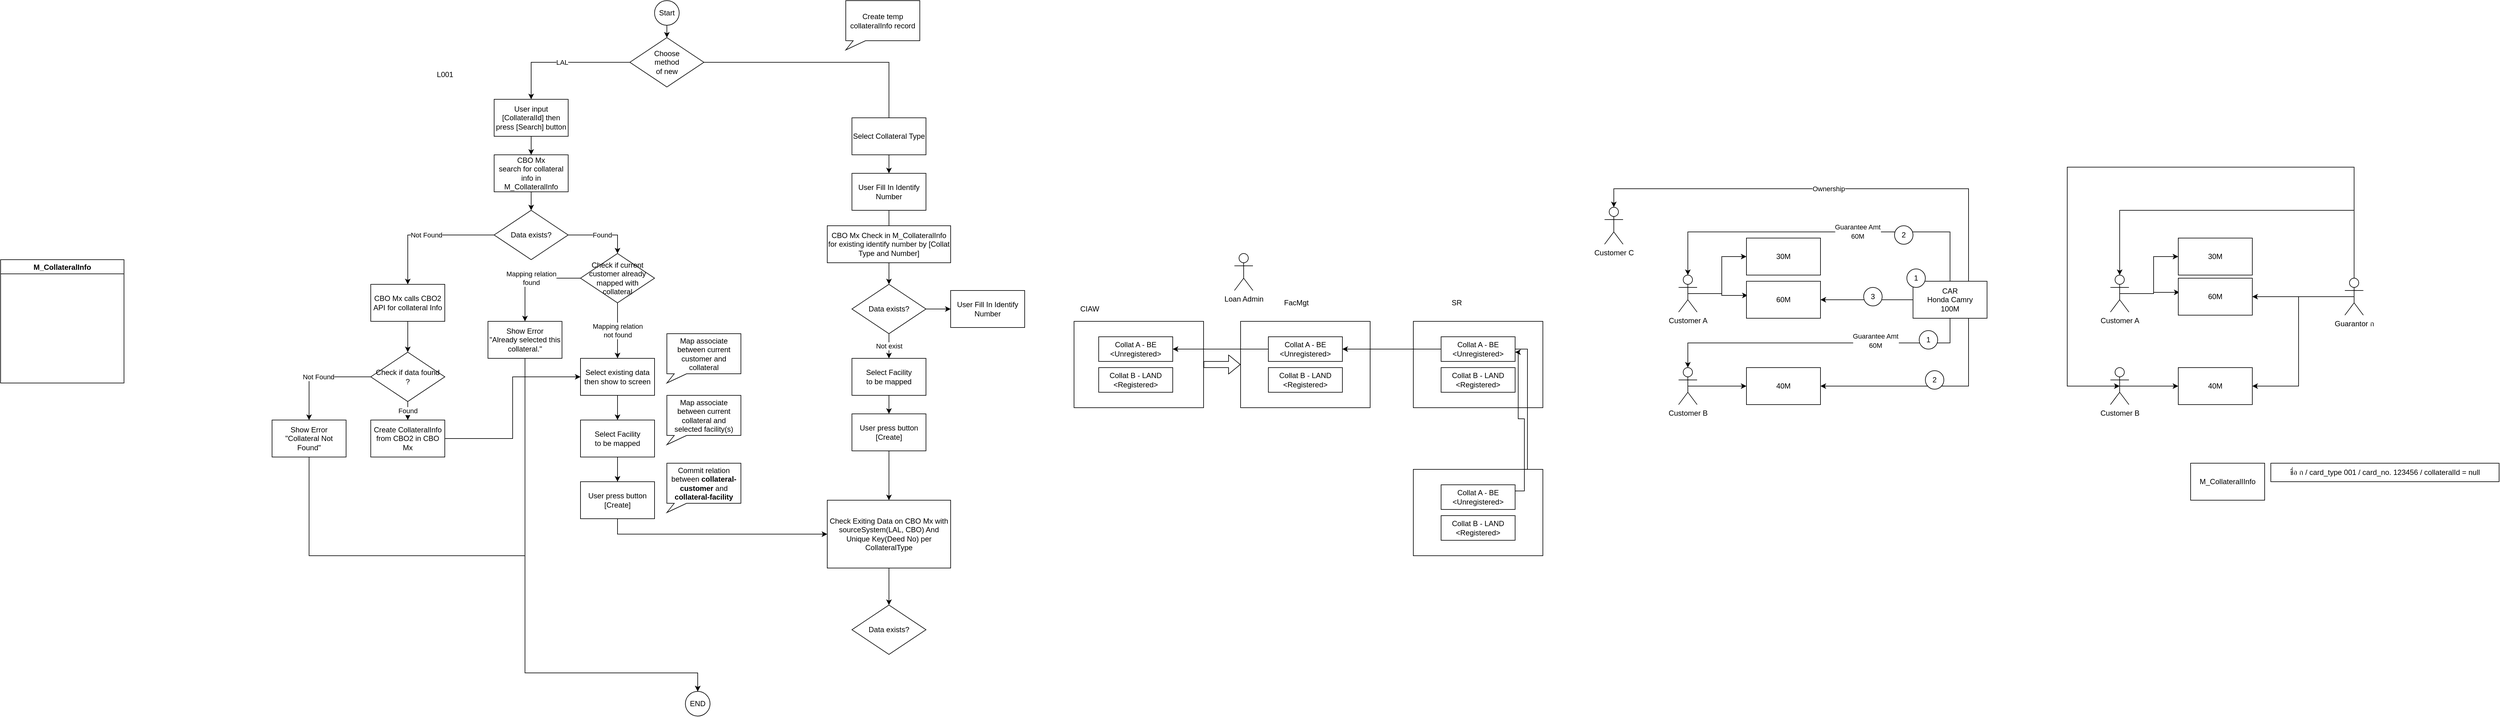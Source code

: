 <mxfile version="14.8.3" type="github">
  <diagram id="WRJ-CKLXr5SPSJGcBVLB" name="Page-1">
    <mxGraphModel dx="2272" dy="762" grid="1" gridSize="10" guides="1" tooltips="1" connect="1" arrows="1" fold="1" page="1" pageScale="1" pageWidth="850" pageHeight="1100" math="0" shadow="0">
      <root>
        <mxCell id="0" />
        <mxCell id="1" parent="0" />
        <mxCell id="c1HlFHJtwPW07PpPLK82-1" style="edgeStyle=orthogonalEdgeStyle;rounded=0;orthogonalLoop=1;jettySize=auto;html=1;exitX=0.5;exitY=1;exitDx=0;exitDy=0;entryX=0.5;entryY=0;entryDx=0;entryDy=0;" parent="1" source="c1HlFHJtwPW07PpPLK82-2" target="c1HlFHJtwPW07PpPLK82-5" edge="1">
          <mxGeometry relative="1" as="geometry" />
        </mxCell>
        <mxCell id="c1HlFHJtwPW07PpPLK82-2" value="Start" style="ellipse;whiteSpace=wrap;html=1;aspect=fixed;" parent="1" vertex="1">
          <mxGeometry x="320" y="80" width="40" height="40" as="geometry" />
        </mxCell>
        <mxCell id="c1HlFHJtwPW07PpPLK82-3" value="LAL" style="edgeStyle=orthogonalEdgeStyle;rounded=0;orthogonalLoop=1;jettySize=auto;html=1;exitX=0;exitY=0.5;exitDx=0;exitDy=0;entryX=0.5;entryY=0;entryDx=0;entryDy=0;" parent="1" source="c1HlFHJtwPW07PpPLK82-5" target="c1HlFHJtwPW07PpPLK82-7" edge="1">
          <mxGeometry relative="1" as="geometry" />
        </mxCell>
        <mxCell id="c1HlFHJtwPW07PpPLK82-5" value="Choose&lt;br&gt;method&lt;br&gt;of new" style="rhombus;whiteSpace=wrap;html=1;" parent="1" vertex="1">
          <mxGeometry x="280" y="140" width="120" height="80" as="geometry" />
        </mxCell>
        <mxCell id="c1HlFHJtwPW07PpPLK82-6" style="edgeStyle=orthogonalEdgeStyle;rounded=0;orthogonalLoop=1;jettySize=auto;html=1;exitX=0.5;exitY=1;exitDx=0;exitDy=0;entryX=0.5;entryY=0;entryDx=0;entryDy=0;" parent="1" source="c1HlFHJtwPW07PpPLK82-7" target="c1HlFHJtwPW07PpPLK82-10" edge="1">
          <mxGeometry relative="1" as="geometry" />
        </mxCell>
        <mxCell id="c1HlFHJtwPW07PpPLK82-7" value="User input [CollateralId] then press [Search] button" style="rounded=0;whiteSpace=wrap;html=1;" parent="1" vertex="1">
          <mxGeometry x="60" y="240" width="120" height="60" as="geometry" />
        </mxCell>
        <mxCell id="c1HlFHJtwPW07PpPLK82-8" value="User Fill In Identify Number" style="rounded=0;whiteSpace=wrap;html=1;" parent="1" vertex="1">
          <mxGeometry x="640" y="360" width="120" height="60" as="geometry" />
        </mxCell>
        <mxCell id="c1HlFHJtwPW07PpPLK82-9" style="edgeStyle=orthogonalEdgeStyle;rounded=0;orthogonalLoop=1;jettySize=auto;html=1;exitX=0.5;exitY=1;exitDx=0;exitDy=0;entryX=0.5;entryY=0;entryDx=0;entryDy=0;" parent="1" source="c1HlFHJtwPW07PpPLK82-10" target="c1HlFHJtwPW07PpPLK82-13" edge="1">
          <mxGeometry relative="1" as="geometry" />
        </mxCell>
        <mxCell id="c1HlFHJtwPW07PpPLK82-10" value="CBO Mx&lt;br&gt;search for collateral info in M_CollateralInfo" style="rounded=0;whiteSpace=wrap;html=1;" parent="1" vertex="1">
          <mxGeometry x="60" y="330" width="120" height="60" as="geometry" />
        </mxCell>
        <mxCell id="c1HlFHJtwPW07PpPLK82-11" value="Not Found" style="edgeStyle=orthogonalEdgeStyle;rounded=0;orthogonalLoop=1;jettySize=auto;html=1;exitX=0;exitY=0.5;exitDx=0;exitDy=0;" parent="1" source="c1HlFHJtwPW07PpPLK82-13" target="c1HlFHJtwPW07PpPLK82-15" edge="1">
          <mxGeometry relative="1" as="geometry" />
        </mxCell>
        <mxCell id="c1HlFHJtwPW07PpPLK82-12" value="Mapping relation&lt;br&gt;not found" style="edgeStyle=orthogonalEdgeStyle;rounded=0;orthogonalLoop=1;jettySize=auto;html=1;exitX=0.5;exitY=1;exitDx=0;exitDy=0;" parent="1" source="c1HlFHJtwPW07PpPLK82-44" target="c1HlFHJtwPW07PpPLK82-17" edge="1">
          <mxGeometry relative="1" as="geometry" />
        </mxCell>
        <mxCell id="c1HlFHJtwPW07PpPLK82-13" value="Data exists?" style="rhombus;whiteSpace=wrap;html=1;" parent="1" vertex="1">
          <mxGeometry x="60" y="420" width="120" height="80" as="geometry" />
        </mxCell>
        <mxCell id="c1HlFHJtwPW07PpPLK82-14" style="edgeStyle=orthogonalEdgeStyle;rounded=0;orthogonalLoop=1;jettySize=auto;html=1;exitX=0.5;exitY=1;exitDx=0;exitDy=0;entryX=0.5;entryY=0;entryDx=0;entryDy=0;" parent="1" source="c1HlFHJtwPW07PpPLK82-15" target="c1HlFHJtwPW07PpPLK82-52" edge="1">
          <mxGeometry relative="1" as="geometry" />
        </mxCell>
        <mxCell id="c1HlFHJtwPW07PpPLK82-15" value="CBO Mx calls CBO2 API for collateral Info" style="rounded=0;whiteSpace=wrap;html=1;" parent="1" vertex="1">
          <mxGeometry x="-140" y="540" width="120" height="60" as="geometry" />
        </mxCell>
        <mxCell id="c1HlFHJtwPW07PpPLK82-16" style="edgeStyle=orthogonalEdgeStyle;rounded=0;orthogonalLoop=1;jettySize=auto;html=1;exitX=0.5;exitY=1;exitDx=0;exitDy=0;entryX=0.5;entryY=0;entryDx=0;entryDy=0;" parent="1" source="c1HlFHJtwPW07PpPLK82-17" target="c1HlFHJtwPW07PpPLK82-37" edge="1">
          <mxGeometry relative="1" as="geometry" />
        </mxCell>
        <mxCell id="c1HlFHJtwPW07PpPLK82-17" value="Select existing data&lt;br&gt;then show to screen" style="rounded=0;whiteSpace=wrap;html=1;" parent="1" vertex="1">
          <mxGeometry x="200" y="660" width="120" height="60" as="geometry" />
        </mxCell>
        <mxCell id="c1HlFHJtwPW07PpPLK82-18" style="edgeStyle=orthogonalEdgeStyle;rounded=0;orthogonalLoop=1;jettySize=auto;html=1;exitX=0.5;exitY=0.5;exitDx=0;exitDy=0;exitPerimeter=0;entryX=0.017;entryY=0.383;entryDx=0;entryDy=0;entryPerimeter=0;" parent="1" source="c1HlFHJtwPW07PpPLK82-20" target="c1HlFHJtwPW07PpPLK82-31" edge="1">
          <mxGeometry relative="1" as="geometry" />
        </mxCell>
        <mxCell id="c1HlFHJtwPW07PpPLK82-19" style="edgeStyle=orthogonalEdgeStyle;rounded=0;orthogonalLoop=1;jettySize=auto;html=1;exitX=0.5;exitY=0.5;exitDx=0;exitDy=0;exitPerimeter=0;entryX=0;entryY=0.5;entryDx=0;entryDy=0;" parent="1" source="c1HlFHJtwPW07PpPLK82-20" target="c1HlFHJtwPW07PpPLK82-33" edge="1">
          <mxGeometry relative="1" as="geometry" />
        </mxCell>
        <mxCell id="c1HlFHJtwPW07PpPLK82-20" value="Customer A" style="shape=umlActor;verticalLabelPosition=bottom;labelBackgroundColor=#ffffff;verticalAlign=top;html=1;outlineConnect=0;" parent="1" vertex="1">
          <mxGeometry x="1980" y="525" width="30" height="60" as="geometry" />
        </mxCell>
        <mxCell id="c1HlFHJtwPW07PpPLK82-21" style="edgeStyle=orthogonalEdgeStyle;rounded=0;orthogonalLoop=1;jettySize=auto;html=1;exitX=0.5;exitY=0.5;exitDx=0;exitDy=0;exitPerimeter=0;entryX=0;entryY=0.5;entryDx=0;entryDy=0;" parent="1" source="c1HlFHJtwPW07PpPLK82-22" target="c1HlFHJtwPW07PpPLK82-32" edge="1">
          <mxGeometry relative="1" as="geometry" />
        </mxCell>
        <mxCell id="c1HlFHJtwPW07PpPLK82-22" value="Customer B" style="shape=umlActor;verticalLabelPosition=bottom;labelBackgroundColor=#ffffff;verticalAlign=top;html=1;outlineConnect=0;" parent="1" vertex="1">
          <mxGeometry x="1980" y="675" width="30" height="60" as="geometry" />
        </mxCell>
        <mxCell id="c1HlFHJtwPW07PpPLK82-23" style="edgeStyle=orthogonalEdgeStyle;rounded=0;orthogonalLoop=1;jettySize=auto;html=1;exitX=0.5;exitY=0;exitDx=0;exitDy=0;entryX=0.5;entryY=0;entryDx=0;entryDy=0;entryPerimeter=0;" parent="1" source="c1HlFHJtwPW07PpPLK82-30" target="c1HlFHJtwPW07PpPLK82-20" edge="1">
          <mxGeometry relative="1" as="geometry">
            <Array as="points">
              <mxPoint x="2420" y="455" />
              <mxPoint x="1995" y="455" />
            </Array>
          </mxGeometry>
        </mxCell>
        <mxCell id="c1HlFHJtwPW07PpPLK82-24" value="&lt;span style=&quot;font-size: 11px&quot;&gt;Guarantee Amt&lt;/span&gt;&lt;br style=&quot;font-size: 11px&quot;&gt;&lt;span style=&quot;font-size: 11px&quot;&gt;60M&lt;/span&gt;" style="text;html=1;align=center;verticalAlign=middle;resizable=0;points=[];;labelBackgroundColor=#ffffff;" parent="c1HlFHJtwPW07PpPLK82-23" vertex="1" connectable="0">
          <mxGeometry x="-0.085" y="-1" relative="1" as="geometry">
            <mxPoint x="33" as="offset" />
          </mxGeometry>
        </mxCell>
        <mxCell id="c1HlFHJtwPW07PpPLK82-25" value="" style="edgeStyle=orthogonalEdgeStyle;rounded=0;orthogonalLoop=1;jettySize=auto;html=1;exitX=0;exitY=0.5;exitDx=0;exitDy=0;" parent="1" source="c1HlFHJtwPW07PpPLK82-30" target="c1HlFHJtwPW07PpPLK82-31" edge="1">
          <mxGeometry relative="1" as="geometry" />
        </mxCell>
        <mxCell id="c1HlFHJtwPW07PpPLK82-26" value="Ownership" style="edgeStyle=orthogonalEdgeStyle;rounded=0;orthogonalLoop=1;jettySize=auto;html=1;exitX=0.75;exitY=0;exitDx=0;exitDy=0;entryX=0.5;entryY=0;entryDx=0;entryDy=0;entryPerimeter=0;" parent="1" source="c1HlFHJtwPW07PpPLK82-30" target="c1HlFHJtwPW07PpPLK82-35" edge="1">
          <mxGeometry relative="1" as="geometry">
            <Array as="points">
              <mxPoint x="2450" y="385" />
              <mxPoint x="1875" y="385" />
            </Array>
          </mxGeometry>
        </mxCell>
        <mxCell id="c1HlFHJtwPW07PpPLK82-27" style="edgeStyle=orthogonalEdgeStyle;rounded=0;orthogonalLoop=1;jettySize=auto;html=1;exitX=0.75;exitY=1;exitDx=0;exitDy=0;entryX=1;entryY=0.5;entryDx=0;entryDy=0;" parent="1" source="c1HlFHJtwPW07PpPLK82-30" target="c1HlFHJtwPW07PpPLK82-32" edge="1">
          <mxGeometry relative="1" as="geometry" />
        </mxCell>
        <mxCell id="c1HlFHJtwPW07PpPLK82-28" style="edgeStyle=orthogonalEdgeStyle;rounded=0;orthogonalLoop=1;jettySize=auto;html=1;exitX=0.5;exitY=1;exitDx=0;exitDy=0;entryX=0.5;entryY=0;entryDx=0;entryDy=0;entryPerimeter=0;" parent="1" source="c1HlFHJtwPW07PpPLK82-30" target="c1HlFHJtwPW07PpPLK82-22" edge="1">
          <mxGeometry relative="1" as="geometry" />
        </mxCell>
        <mxCell id="c1HlFHJtwPW07PpPLK82-29" value="&lt;span style=&quot;font-size: 11px&quot;&gt;Guarantee Amt&lt;/span&gt;&lt;br style=&quot;font-size: 11px&quot;&gt;&lt;span style=&quot;font-size: 11px&quot;&gt;60M&lt;/span&gt;" style="text;html=1;align=center;verticalAlign=middle;resizable=0;points=[];;labelBackgroundColor=#ffffff;" parent="c1HlFHJtwPW07PpPLK82-28" vertex="1" connectable="0">
          <mxGeometry x="-0.36" y="-4" relative="1" as="geometry">
            <mxPoint as="offset" />
          </mxGeometry>
        </mxCell>
        <mxCell id="c1HlFHJtwPW07PpPLK82-30" value="CAR&lt;br&gt;Honda Camry&lt;br&gt;100M" style="rounded=0;whiteSpace=wrap;html=1;" parent="1" vertex="1">
          <mxGeometry x="2360" y="535" width="120" height="60" as="geometry" />
        </mxCell>
        <mxCell id="c1HlFHJtwPW07PpPLK82-31" value="60M" style="rounded=0;whiteSpace=wrap;html=1;" parent="1" vertex="1">
          <mxGeometry x="2090" y="535" width="120" height="60" as="geometry" />
        </mxCell>
        <mxCell id="c1HlFHJtwPW07PpPLK82-32" value="40M" style="rounded=0;whiteSpace=wrap;html=1;" parent="1" vertex="1">
          <mxGeometry x="2090" y="675" width="120" height="60" as="geometry" />
        </mxCell>
        <mxCell id="c1HlFHJtwPW07PpPLK82-33" value="30M" style="rounded=0;whiteSpace=wrap;html=1;" parent="1" vertex="1">
          <mxGeometry x="2090" y="465" width="120" height="60" as="geometry" />
        </mxCell>
        <mxCell id="c1HlFHJtwPW07PpPLK82-34" value="ชื่อ ก / card_type 001 / card_no. 123456 / collateralId = null" style="rounded=0;whiteSpace=wrap;html=1;" parent="1" vertex="1">
          <mxGeometry x="2940" y="830" width="370" height="30" as="geometry" />
        </mxCell>
        <mxCell id="c1HlFHJtwPW07PpPLK82-35" value="Customer C" style="shape=umlActor;verticalLabelPosition=bottom;labelBackgroundColor=#ffffff;verticalAlign=top;html=1;outlineConnect=0;" parent="1" vertex="1">
          <mxGeometry x="1860" y="415" width="30" height="60" as="geometry" />
        </mxCell>
        <mxCell id="c1HlFHJtwPW07PpPLK82-36" style="edgeStyle=orthogonalEdgeStyle;rounded=0;orthogonalLoop=1;jettySize=auto;html=1;exitX=0.5;exitY=1;exitDx=0;exitDy=0;entryX=0.5;entryY=0;entryDx=0;entryDy=0;" parent="1" source="c1HlFHJtwPW07PpPLK82-37" target="c1HlFHJtwPW07PpPLK82-39" edge="1">
          <mxGeometry relative="1" as="geometry" />
        </mxCell>
        <mxCell id="c1HlFHJtwPW07PpPLK82-37" value="Select Facility&lt;br&gt;to be mapped" style="rounded=0;whiteSpace=wrap;html=1;" parent="1" vertex="1">
          <mxGeometry x="200" y="760" width="120" height="60" as="geometry" />
        </mxCell>
        <mxCell id="c1HlFHJtwPW07PpPLK82-38" style="edgeStyle=orthogonalEdgeStyle;rounded=0;orthogonalLoop=1;jettySize=auto;html=1;exitX=0.5;exitY=1;exitDx=0;exitDy=0;entryX=0;entryY=0.5;entryDx=0;entryDy=0;" parent="1" source="c1HlFHJtwPW07PpPLK82-39" target="SdhkLywCrAyBDBmfUOwl-4" edge="1">
          <mxGeometry relative="1" as="geometry">
            <Array as="points">
              <mxPoint x="260" y="945" />
            </Array>
          </mxGeometry>
        </mxCell>
        <mxCell id="c1HlFHJtwPW07PpPLK82-39" value="User press button [Create]" style="rounded=0;whiteSpace=wrap;html=1;" parent="1" vertex="1">
          <mxGeometry x="200" y="860" width="120" height="60" as="geometry" />
        </mxCell>
        <mxCell id="c1HlFHJtwPW07PpPLK82-40" value="Map associate between current customer and collateral" style="shape=callout;whiteSpace=wrap;html=1;perimeter=calloutPerimeter;position2=0;size=15;position=0.1;" parent="1" vertex="1">
          <mxGeometry x="340" y="620" width="120" height="80" as="geometry" />
        </mxCell>
        <mxCell id="c1HlFHJtwPW07PpPLK82-41" value="Map associate between current collateral and selected facility(s)" style="shape=callout;whiteSpace=wrap;html=1;perimeter=calloutPerimeter;position2=0;size=15;position=0.1;" parent="1" vertex="1">
          <mxGeometry x="340" y="720" width="120" height="80" as="geometry" />
        </mxCell>
        <mxCell id="c1HlFHJtwPW07PpPLK82-42" value="Commit relation between &lt;b&gt;collateral-customer&lt;/b&gt; and &lt;b&gt;collateral-facility&lt;/b&gt;" style="shape=callout;whiteSpace=wrap;html=1;perimeter=calloutPerimeter;position2=0;size=15;position=0.1;" parent="1" vertex="1">
          <mxGeometry x="340" y="830" width="120" height="80" as="geometry" />
        </mxCell>
        <mxCell id="c1HlFHJtwPW07PpPLK82-43" value="Mapping relation&lt;br&gt;found" style="edgeStyle=orthogonalEdgeStyle;rounded=0;orthogonalLoop=1;jettySize=auto;html=1;exitX=0;exitY=0.5;exitDx=0;exitDy=0;" parent="1" source="c1HlFHJtwPW07PpPLK82-44" target="c1HlFHJtwPW07PpPLK82-47" edge="1">
          <mxGeometry relative="1" as="geometry" />
        </mxCell>
        <mxCell id="c1HlFHJtwPW07PpPLK82-44" value="Check if current customer already&lt;br&gt;mapped with collateral" style="rhombus;whiteSpace=wrap;html=1;" parent="1" vertex="1">
          <mxGeometry x="200" y="490" width="120" height="80" as="geometry" />
        </mxCell>
        <mxCell id="c1HlFHJtwPW07PpPLK82-45" value="Found" style="edgeStyle=orthogonalEdgeStyle;rounded=0;orthogonalLoop=1;jettySize=auto;html=1;exitX=1;exitY=0.5;exitDx=0;exitDy=0;entryX=0.5;entryY=0;entryDx=0;entryDy=0;" parent="1" source="c1HlFHJtwPW07PpPLK82-13" target="c1HlFHJtwPW07PpPLK82-44" edge="1">
          <mxGeometry relative="1" as="geometry">
            <mxPoint x="180" y="460" as="sourcePoint" />
            <mxPoint x="260" y="620" as="targetPoint" />
          </mxGeometry>
        </mxCell>
        <mxCell id="c1HlFHJtwPW07PpPLK82-46" style="edgeStyle=orthogonalEdgeStyle;rounded=0;orthogonalLoop=1;jettySize=auto;html=1;exitX=0.5;exitY=1;exitDx=0;exitDy=0;entryX=0.5;entryY=0;entryDx=0;entryDy=0;" parent="1" source="c1HlFHJtwPW07PpPLK82-47" target="c1HlFHJtwPW07PpPLK82-48" edge="1">
          <mxGeometry relative="1" as="geometry">
            <Array as="points">
              <mxPoint x="110" y="1170" />
              <mxPoint x="390" y="1170" />
            </Array>
          </mxGeometry>
        </mxCell>
        <mxCell id="c1HlFHJtwPW07PpPLK82-47" value="Show Error&lt;br&gt;&quot;Already selected this collateral.&quot;" style="rounded=0;whiteSpace=wrap;html=1;" parent="1" vertex="1">
          <mxGeometry x="50" y="600" width="120" height="60" as="geometry" />
        </mxCell>
        <mxCell id="c1HlFHJtwPW07PpPLK82-48" value="END" style="ellipse;whiteSpace=wrap;html=1;aspect=fixed;" parent="1" vertex="1">
          <mxGeometry x="370" y="1200" width="40" height="40" as="geometry" />
        </mxCell>
        <mxCell id="c1HlFHJtwPW07PpPLK82-49" value="Not Found" style="edgeStyle=orthogonalEdgeStyle;rounded=0;orthogonalLoop=1;jettySize=auto;html=1;exitX=0;exitY=0.5;exitDx=0;exitDy=0;entryX=0.5;entryY=0;entryDx=0;entryDy=0;" parent="1" source="c1HlFHJtwPW07PpPLK82-52" target="c1HlFHJtwPW07PpPLK82-54" edge="1">
          <mxGeometry relative="1" as="geometry" />
        </mxCell>
        <mxCell id="c1HlFHJtwPW07PpPLK82-50" value="" style="edgeStyle=orthogonalEdgeStyle;rounded=0;orthogonalLoop=1;jettySize=auto;html=1;exitX=1;exitY=0.5;exitDx=0;exitDy=0;entryX=0;entryY=0.5;entryDx=0;entryDy=0;" parent="1" source="c1HlFHJtwPW07PpPLK82-55" target="c1HlFHJtwPW07PpPLK82-17" edge="1">
          <mxGeometry relative="1" as="geometry">
            <mxPoint x="-80" y="750" as="targetPoint" />
          </mxGeometry>
        </mxCell>
        <mxCell id="c1HlFHJtwPW07PpPLK82-51" value="Found" style="edgeStyle=orthogonalEdgeStyle;rounded=0;orthogonalLoop=1;jettySize=auto;html=1;exitX=0.5;exitY=1;exitDx=0;exitDy=0;entryX=0.5;entryY=0;entryDx=0;entryDy=0;" parent="1" source="c1HlFHJtwPW07PpPLK82-52" target="c1HlFHJtwPW07PpPLK82-55" edge="1">
          <mxGeometry relative="1" as="geometry" />
        </mxCell>
        <mxCell id="c1HlFHJtwPW07PpPLK82-52" value="Check if data found&lt;br&gt;?" style="rhombus;whiteSpace=wrap;html=1;" parent="1" vertex="1">
          <mxGeometry x="-140" y="650" width="120" height="80" as="geometry" />
        </mxCell>
        <mxCell id="c1HlFHJtwPW07PpPLK82-53" style="edgeStyle=orthogonalEdgeStyle;rounded=0;orthogonalLoop=1;jettySize=auto;html=1;exitX=0.5;exitY=1;exitDx=0;exitDy=0;entryX=0.5;entryY=0;entryDx=0;entryDy=0;" parent="1" source="c1HlFHJtwPW07PpPLK82-54" target="c1HlFHJtwPW07PpPLK82-48" edge="1">
          <mxGeometry relative="1" as="geometry">
            <Array as="points">
              <mxPoint x="-240" y="980" />
              <mxPoint x="110" y="980" />
              <mxPoint x="110" y="1170" />
              <mxPoint x="390" y="1170" />
            </Array>
          </mxGeometry>
        </mxCell>
        <mxCell id="c1HlFHJtwPW07PpPLK82-54" value="Show Error&lt;br&gt;&quot;Collateral Not Found&quot;" style="rounded=0;whiteSpace=wrap;html=1;" parent="1" vertex="1">
          <mxGeometry x="-300" y="760" width="120" height="60" as="geometry" />
        </mxCell>
        <mxCell id="c1HlFHJtwPW07PpPLK82-55" value="Create CollateralInfo&lt;br&gt;from CBO2 in CBO Mx" style="rounded=0;whiteSpace=wrap;html=1;" parent="1" vertex="1">
          <mxGeometry x="-140" y="760" width="120" height="60" as="geometry" />
        </mxCell>
        <mxCell id="c1HlFHJtwPW07PpPLK82-56" value="Create temp collateralInfo record" style="shape=callout;whiteSpace=wrap;html=1;perimeter=calloutPerimeter;position2=0;size=15;position=0.1;" parent="1" vertex="1">
          <mxGeometry x="630" y="80" width="120" height="80" as="geometry" />
        </mxCell>
        <mxCell id="c1HlFHJtwPW07PpPLK82-58" value="Select Facility&lt;br&gt;to be mapped" style="rounded=0;whiteSpace=wrap;html=1;" parent="1" vertex="1">
          <mxGeometry x="640" y="660" width="120" height="60" as="geometry" />
        </mxCell>
        <mxCell id="c1HlFHJtwPW07PpPLK82-59" value="User press button [Create]" style="rounded=0;whiteSpace=wrap;html=1;" parent="1" vertex="1">
          <mxGeometry x="640" y="750" width="120" height="60" as="geometry" />
        </mxCell>
        <mxCell id="SdhkLywCrAyBDBmfUOwl-2" value="" style="endArrow=classic;html=1;entryX=0.5;entryY=0;entryDx=0;entryDy=0;exitX=0.5;exitY=1;exitDx=0;exitDy=0;" parent="1" source="c1HlFHJtwPW07PpPLK82-58" target="c1HlFHJtwPW07PpPLK82-59" edge="1">
          <mxGeometry width="50" height="50" relative="1" as="geometry">
            <mxPoint x="960" y="685" as="sourcePoint" />
            <mxPoint x="800" y="735" as="targetPoint" />
          </mxGeometry>
        </mxCell>
        <mxCell id="SdhkLywCrAyBDBmfUOwl-4" value="Check Exiting Data on CBO Mx with sourceSystem(LAL, CBO) And Unique Key(Deed No) per CollateralType" style="rounded=0;whiteSpace=wrap;html=1;" parent="1" vertex="1">
          <mxGeometry x="600" y="890" width="200" height="110" as="geometry" />
        </mxCell>
        <mxCell id="SdhkLywCrAyBDBmfUOwl-5" value="Data exists?" style="rhombus;whiteSpace=wrap;html=1;" parent="1" vertex="1">
          <mxGeometry x="640" y="1060" width="120" height="80" as="geometry" />
        </mxCell>
        <mxCell id="SdhkLywCrAyBDBmfUOwl-6" value="" style="endArrow=classic;html=1;exitX=0.5;exitY=1;exitDx=0;exitDy=0;entryX=0.5;entryY=0;entryDx=0;entryDy=0;" parent="1" source="c1HlFHJtwPW07PpPLK82-59" target="SdhkLywCrAyBDBmfUOwl-4" edge="1">
          <mxGeometry width="50" height="50" relative="1" as="geometry">
            <mxPoint x="410" y="550" as="sourcePoint" />
            <mxPoint x="460" y="500" as="targetPoint" />
          </mxGeometry>
        </mxCell>
        <mxCell id="SdhkLywCrAyBDBmfUOwl-7" value="" style="endArrow=classic;html=1;entryX=0.5;entryY=0;entryDx=0;entryDy=0;exitX=0.5;exitY=1;exitDx=0;exitDy=0;" parent="1" source="SdhkLywCrAyBDBmfUOwl-4" target="SdhkLywCrAyBDBmfUOwl-5" edge="1">
          <mxGeometry width="50" height="50" relative="1" as="geometry">
            <mxPoint x="690" y="610" as="sourcePoint" />
            <mxPoint x="460" y="500" as="targetPoint" />
          </mxGeometry>
        </mxCell>
        <mxCell id="SdhkLywCrAyBDBmfUOwl-19" value="M_CollateralInfo" style="swimlane;" parent="1" vertex="1">
          <mxGeometry x="-740" y="500" width="200" height="200" as="geometry" />
        </mxCell>
        <mxCell id="XL1LoE8ZFKaxppLf6yRr-2" value="L001&lt;br&gt;" style="text;html=1;align=center;verticalAlign=middle;resizable=0;points=[];autosize=1;strokeColor=none;" parent="1" vertex="1">
          <mxGeometry x="-40" y="190" width="40" height="20" as="geometry" />
        </mxCell>
        <mxCell id="ybQskAjSHSyNdrSPs6YT-2" value="" style="rounded=0;whiteSpace=wrap;html=1;" vertex="1" parent="1">
          <mxGeometry x="1270" y="600" width="210" height="140" as="geometry" />
        </mxCell>
        <mxCell id="ybQskAjSHSyNdrSPs6YT-3" value="" style="rounded=0;whiteSpace=wrap;html=1;" vertex="1" parent="1">
          <mxGeometry x="1550" y="600" width="210" height="140" as="geometry" />
        </mxCell>
        <mxCell id="ybQskAjSHSyNdrSPs6YT-4" value="SR" style="text;html=1;align=center;verticalAlign=middle;resizable=0;points=[];autosize=1;strokeColor=none;" vertex="1" parent="1">
          <mxGeometry x="1605" y="560" width="30" height="20" as="geometry" />
        </mxCell>
        <mxCell id="ybQskAjSHSyNdrSPs6YT-5" value="FacMgt" style="text;html=1;align=center;verticalAlign=middle;resizable=0;points=[];autosize=1;strokeColor=none;" vertex="1" parent="1">
          <mxGeometry x="1330" y="560" width="60" height="20" as="geometry" />
        </mxCell>
        <mxCell id="ybQskAjSHSyNdrSPs6YT-7" value="" style="rounded=0;whiteSpace=wrap;html=1;" vertex="1" parent="1">
          <mxGeometry x="1000" y="600" width="210" height="140" as="geometry" />
        </mxCell>
        <mxCell id="ybQskAjSHSyNdrSPs6YT-8" value="CIAW" style="text;html=1;align=center;verticalAlign=middle;resizable=0;points=[];autosize=1;strokeColor=none;" vertex="1" parent="1">
          <mxGeometry x="1000" y="570" width="50" height="20" as="geometry" />
        </mxCell>
        <mxCell id="ybQskAjSHSyNdrSPs6YT-10" value="Collat A - BE&lt;br&gt;&amp;lt;Unregistered&amp;gt;" style="rounded=0;whiteSpace=wrap;html=1;" vertex="1" parent="1">
          <mxGeometry x="1040" y="625" width="120" height="40" as="geometry" />
        </mxCell>
        <mxCell id="ybQskAjSHSyNdrSPs6YT-11" value="Collat B - LAND&lt;br&gt;&amp;lt;Registered&amp;gt;" style="rounded=0;whiteSpace=wrap;html=1;" vertex="1" parent="1">
          <mxGeometry x="1040" y="675" width="120" height="40" as="geometry" />
        </mxCell>
        <mxCell id="ybQskAjSHSyNdrSPs6YT-12" value="" style="shape=flexArrow;endArrow=classic;html=1;exitX=1;exitY=0.5;exitDx=0;exitDy=0;entryX=0;entryY=0.5;entryDx=0;entryDy=0;" edge="1" parent="1" source="ybQskAjSHSyNdrSPs6YT-7" target="ybQskAjSHSyNdrSPs6YT-2">
          <mxGeometry width="50" height="50" relative="1" as="geometry">
            <mxPoint x="1230" y="800" as="sourcePoint" />
            <mxPoint x="1280" y="750" as="targetPoint" />
          </mxGeometry>
        </mxCell>
        <mxCell id="ybQskAjSHSyNdrSPs6YT-23" style="edgeStyle=orthogonalEdgeStyle;rounded=0;orthogonalLoop=1;jettySize=auto;html=1;exitX=0;exitY=0.5;exitDx=0;exitDy=0;" edge="1" parent="1" source="ybQskAjSHSyNdrSPs6YT-13" target="ybQskAjSHSyNdrSPs6YT-10">
          <mxGeometry relative="1" as="geometry" />
        </mxCell>
        <mxCell id="ybQskAjSHSyNdrSPs6YT-13" value="Collat A - BE&lt;br&gt;&amp;lt;Unregistered&amp;gt;" style="rounded=0;whiteSpace=wrap;html=1;" vertex="1" parent="1">
          <mxGeometry x="1315" y="625" width="120" height="40" as="geometry" />
        </mxCell>
        <mxCell id="ybQskAjSHSyNdrSPs6YT-14" value="Collat B - LAND&lt;br&gt;&amp;lt;Registered&amp;gt;" style="rounded=0;whiteSpace=wrap;html=1;" vertex="1" parent="1">
          <mxGeometry x="1315" y="675" width="120" height="40" as="geometry" />
        </mxCell>
        <mxCell id="ybQskAjSHSyNdrSPs6YT-20" style="edgeStyle=orthogonalEdgeStyle;rounded=0;orthogonalLoop=1;jettySize=auto;html=1;exitX=1;exitY=0.5;exitDx=0;exitDy=0;entryX=1;entryY=0.75;entryDx=0;entryDy=0;" edge="1" parent="1" source="ybQskAjSHSyNdrSPs6YT-15" target="ybQskAjSHSyNdrSPs6YT-18">
          <mxGeometry relative="1" as="geometry" />
        </mxCell>
        <mxCell id="ybQskAjSHSyNdrSPs6YT-22" style="edgeStyle=orthogonalEdgeStyle;rounded=0;orthogonalLoop=1;jettySize=auto;html=1;exitX=0;exitY=0.5;exitDx=0;exitDy=0;entryX=1;entryY=0.5;entryDx=0;entryDy=0;" edge="1" parent="1" source="ybQskAjSHSyNdrSPs6YT-15" target="ybQskAjSHSyNdrSPs6YT-13">
          <mxGeometry relative="1" as="geometry" />
        </mxCell>
        <mxCell id="ybQskAjSHSyNdrSPs6YT-15" value="Collat A - BE&lt;br&gt;&amp;lt;Unregistered&amp;gt;" style="rounded=0;whiteSpace=wrap;html=1;" vertex="1" parent="1">
          <mxGeometry x="1595" y="625" width="120" height="40" as="geometry" />
        </mxCell>
        <mxCell id="ybQskAjSHSyNdrSPs6YT-16" value="Collat B - LAND&lt;br&gt;&amp;lt;Registered&amp;gt;" style="rounded=0;whiteSpace=wrap;html=1;" vertex="1" parent="1">
          <mxGeometry x="1595" y="675" width="120" height="40" as="geometry" />
        </mxCell>
        <mxCell id="ybQskAjSHSyNdrSPs6YT-17" value="" style="rounded=0;whiteSpace=wrap;html=1;" vertex="1" parent="1">
          <mxGeometry x="1550" y="840" width="210" height="140" as="geometry" />
        </mxCell>
        <mxCell id="ybQskAjSHSyNdrSPs6YT-21" style="edgeStyle=orthogonalEdgeStyle;rounded=0;orthogonalLoop=1;jettySize=auto;html=1;exitX=1;exitY=0.25;exitDx=0;exitDy=0;" edge="1" parent="1" source="ybQskAjSHSyNdrSPs6YT-18">
          <mxGeometry relative="1" as="geometry">
            <mxPoint x="1715" y="650" as="targetPoint" />
            <Array as="points">
              <mxPoint x="1730" y="875" />
              <mxPoint x="1730" y="758" />
              <mxPoint x="1720" y="758" />
              <mxPoint x="1720" y="650" />
            </Array>
          </mxGeometry>
        </mxCell>
        <mxCell id="ybQskAjSHSyNdrSPs6YT-18" value="Collat A - BE&lt;br&gt;&amp;lt;Unregistered&amp;gt;" style="rounded=0;whiteSpace=wrap;html=1;" vertex="1" parent="1">
          <mxGeometry x="1595" y="865" width="120" height="40" as="geometry" />
        </mxCell>
        <mxCell id="ybQskAjSHSyNdrSPs6YT-19" value="Collat B - LAND&lt;br&gt;&amp;lt;Registered&amp;gt;" style="rounded=0;whiteSpace=wrap;html=1;" vertex="1" parent="1">
          <mxGeometry x="1595" y="915" width="120" height="40" as="geometry" />
        </mxCell>
        <mxCell id="ybQskAjSHSyNdrSPs6YT-25" value="Loan Admin" style="shape=umlActor;verticalLabelPosition=bottom;labelBackgroundColor=#ffffff;verticalAlign=top;html=1;outlineConnect=0;" vertex="1" parent="1">
          <mxGeometry x="1260" y="490" width="30" height="60" as="geometry" />
        </mxCell>
        <mxCell id="ybQskAjSHSyNdrSPs6YT-26" style="edgeStyle=orthogonalEdgeStyle;rounded=0;orthogonalLoop=1;jettySize=auto;html=1;exitX=0.5;exitY=0.5;exitDx=0;exitDy=0;exitPerimeter=0;entryX=0.017;entryY=0.383;entryDx=0;entryDy=0;entryPerimeter=0;" edge="1" parent="1" source="ybQskAjSHSyNdrSPs6YT-28" target="ybQskAjSHSyNdrSPs6YT-39">
          <mxGeometry relative="1" as="geometry" />
        </mxCell>
        <mxCell id="ybQskAjSHSyNdrSPs6YT-27" style="edgeStyle=orthogonalEdgeStyle;rounded=0;orthogonalLoop=1;jettySize=auto;html=1;exitX=0.5;exitY=0.5;exitDx=0;exitDy=0;exitPerimeter=0;entryX=0;entryY=0.5;entryDx=0;entryDy=0;" edge="1" parent="1" source="ybQskAjSHSyNdrSPs6YT-28" target="ybQskAjSHSyNdrSPs6YT-41">
          <mxGeometry relative="1" as="geometry" />
        </mxCell>
        <mxCell id="ybQskAjSHSyNdrSPs6YT-28" value="Customer A" style="shape=umlActor;verticalLabelPosition=bottom;labelBackgroundColor=#ffffff;verticalAlign=top;html=1;outlineConnect=0;" vertex="1" parent="1">
          <mxGeometry x="2680" y="525" width="30" height="60" as="geometry" />
        </mxCell>
        <mxCell id="ybQskAjSHSyNdrSPs6YT-29" style="edgeStyle=orthogonalEdgeStyle;rounded=0;orthogonalLoop=1;jettySize=auto;html=1;exitX=0.5;exitY=0.5;exitDx=0;exitDy=0;exitPerimeter=0;entryX=0;entryY=0.5;entryDx=0;entryDy=0;" edge="1" parent="1" source="ybQskAjSHSyNdrSPs6YT-30" target="ybQskAjSHSyNdrSPs6YT-40">
          <mxGeometry relative="1" as="geometry" />
        </mxCell>
        <mxCell id="ybQskAjSHSyNdrSPs6YT-30" value="Customer B" style="shape=umlActor;verticalLabelPosition=bottom;labelBackgroundColor=#ffffff;verticalAlign=top;html=1;outlineConnect=0;" vertex="1" parent="1">
          <mxGeometry x="2680" y="675" width="30" height="60" as="geometry" />
        </mxCell>
        <mxCell id="ybQskAjSHSyNdrSPs6YT-39" value="60M" style="rounded=0;whiteSpace=wrap;html=1;" vertex="1" parent="1">
          <mxGeometry x="2790" y="530" width="120" height="60" as="geometry" />
        </mxCell>
        <mxCell id="ybQskAjSHSyNdrSPs6YT-40" value="40M" style="rounded=0;whiteSpace=wrap;html=1;" vertex="1" parent="1">
          <mxGeometry x="2790" y="675" width="120" height="60" as="geometry" />
        </mxCell>
        <mxCell id="ybQskAjSHSyNdrSPs6YT-41" value="30M" style="rounded=0;whiteSpace=wrap;html=1;" vertex="1" parent="1">
          <mxGeometry x="2790" y="465" width="120" height="60" as="geometry" />
        </mxCell>
        <mxCell id="ybQskAjSHSyNdrSPs6YT-42" value="M_CollateralIInfo" style="rounded=0;whiteSpace=wrap;html=1;" vertex="1" parent="1">
          <mxGeometry x="2810" y="830" width="120" height="60" as="geometry" />
        </mxCell>
        <mxCell id="ybQskAjSHSyNdrSPs6YT-48" style="edgeStyle=orthogonalEdgeStyle;rounded=0;orthogonalLoop=1;jettySize=auto;html=1;exitX=0.5;exitY=0.5;exitDx=0;exitDy=0;exitPerimeter=0;entryX=1;entryY=0.5;entryDx=0;entryDy=0;" edge="1" parent="1" source="ybQskAjSHSyNdrSPs6YT-44" target="ybQskAjSHSyNdrSPs6YT-39">
          <mxGeometry relative="1" as="geometry" />
        </mxCell>
        <mxCell id="ybQskAjSHSyNdrSPs6YT-49" style="edgeStyle=orthogonalEdgeStyle;rounded=0;orthogonalLoop=1;jettySize=auto;html=1;exitX=0.5;exitY=0;exitDx=0;exitDy=0;exitPerimeter=0;entryX=0.5;entryY=0;entryDx=0;entryDy=0;entryPerimeter=0;" edge="1" parent="1" source="ybQskAjSHSyNdrSPs6YT-44" target="ybQskAjSHSyNdrSPs6YT-28">
          <mxGeometry relative="1" as="geometry">
            <Array as="points">
              <mxPoint x="3075" y="420" />
              <mxPoint x="2695" y="420" />
            </Array>
          </mxGeometry>
        </mxCell>
        <mxCell id="ybQskAjSHSyNdrSPs6YT-57" style="edgeStyle=orthogonalEdgeStyle;rounded=0;orthogonalLoop=1;jettySize=auto;html=1;exitX=0.5;exitY=0.5;exitDx=0;exitDy=0;exitPerimeter=0;entryX=1;entryY=0.5;entryDx=0;entryDy=0;" edge="1" parent="1" source="ybQskAjSHSyNdrSPs6YT-44" target="ybQskAjSHSyNdrSPs6YT-40">
          <mxGeometry relative="1" as="geometry" />
        </mxCell>
        <mxCell id="ybQskAjSHSyNdrSPs6YT-58" style="edgeStyle=orthogonalEdgeStyle;rounded=0;orthogonalLoop=1;jettySize=auto;html=1;exitX=0.5;exitY=0;exitDx=0;exitDy=0;exitPerimeter=0;entryX=0.5;entryY=0.5;entryDx=0;entryDy=0;entryPerimeter=0;" edge="1" parent="1" source="ybQskAjSHSyNdrSPs6YT-44" target="ybQskAjSHSyNdrSPs6YT-30">
          <mxGeometry relative="1" as="geometry">
            <Array as="points">
              <mxPoint x="3075" y="350" />
              <mxPoint x="2610" y="350" />
              <mxPoint x="2610" y="705" />
            </Array>
          </mxGeometry>
        </mxCell>
        <mxCell id="ybQskAjSHSyNdrSPs6YT-44" value="Guarantor ก" style="shape=umlActor;verticalLabelPosition=bottom;labelBackgroundColor=#ffffff;verticalAlign=top;html=1;outlineConnect=0;" vertex="1" parent="1">
          <mxGeometry x="3060" y="530" width="30" height="60" as="geometry" />
        </mxCell>
        <mxCell id="ybQskAjSHSyNdrSPs6YT-51" value="1" style="ellipse;whiteSpace=wrap;html=1;aspect=fixed;" vertex="1" parent="1">
          <mxGeometry x="2350" y="515" width="30" height="30" as="geometry" />
        </mxCell>
        <mxCell id="ybQskAjSHSyNdrSPs6YT-52" value="3" style="ellipse;whiteSpace=wrap;html=1;aspect=fixed;" vertex="1" parent="1">
          <mxGeometry x="2280" y="545" width="30" height="30" as="geometry" />
        </mxCell>
        <mxCell id="ybQskAjSHSyNdrSPs6YT-53" value="2" style="ellipse;whiteSpace=wrap;html=1;aspect=fixed;" vertex="1" parent="1">
          <mxGeometry x="2330" y="445" width="30" height="30" as="geometry" />
        </mxCell>
        <mxCell id="ybQskAjSHSyNdrSPs6YT-55" value="1" style="ellipse;whiteSpace=wrap;html=1;aspect=fixed;" vertex="1" parent="1">
          <mxGeometry x="2370" y="615" width="30" height="30" as="geometry" />
        </mxCell>
        <mxCell id="ybQskAjSHSyNdrSPs6YT-56" value="2" style="ellipse;whiteSpace=wrap;html=1;aspect=fixed;" vertex="1" parent="1">
          <mxGeometry x="2380" y="680" width="30" height="30" as="geometry" />
        </mxCell>
        <mxCell id="ybQskAjSHSyNdrSPs6YT-62" style="edgeStyle=orthogonalEdgeStyle;rounded=0;orthogonalLoop=1;jettySize=auto;html=1;exitX=0.5;exitY=1;exitDx=0;exitDy=0;entryX=0.5;entryY=0;entryDx=0;entryDy=0;" edge="1" parent="1" source="ybQskAjSHSyNdrSPs6YT-60" target="c1HlFHJtwPW07PpPLK82-8">
          <mxGeometry relative="1" as="geometry" />
        </mxCell>
        <mxCell id="ybQskAjSHSyNdrSPs6YT-60" value="Select Collateral Type" style="rounded=0;whiteSpace=wrap;html=1;" vertex="1" parent="1">
          <mxGeometry x="640" y="270" width="120" height="60" as="geometry" />
        </mxCell>
        <mxCell id="ybQskAjSHSyNdrSPs6YT-61" value="" style="edgeStyle=orthogonalEdgeStyle;rounded=0;orthogonalLoop=1;jettySize=auto;html=1;exitX=1;exitY=0.5;exitDx=0;exitDy=0;endArrow=none;" edge="1" parent="1" source="c1HlFHJtwPW07PpPLK82-5" target="ybQskAjSHSyNdrSPs6YT-60">
          <mxGeometry relative="1" as="geometry">
            <mxPoint x="400" y="180" as="sourcePoint" />
            <Array as="points" />
            <mxPoint x="700" y="400" as="targetPoint" />
          </mxGeometry>
        </mxCell>
        <mxCell id="ybQskAjSHSyNdrSPs6YT-67" style="edgeStyle=orthogonalEdgeStyle;rounded=0;orthogonalLoop=1;jettySize=auto;html=1;exitX=0.5;exitY=1;exitDx=0;exitDy=0;entryX=0.5;entryY=0;entryDx=0;entryDy=0;" edge="1" parent="1" source="ybQskAjSHSyNdrSPs6YT-63" target="ybQskAjSHSyNdrSPs6YT-65">
          <mxGeometry relative="1" as="geometry" />
        </mxCell>
        <mxCell id="ybQskAjSHSyNdrSPs6YT-63" value="CBO Mx Check in M_CollateralInfo for existing identify number by [Collat Type and Number]" style="rounded=0;whiteSpace=wrap;html=1;" vertex="1" parent="1">
          <mxGeometry x="600" y="445" width="200" height="60" as="geometry" />
        </mxCell>
        <mxCell id="ybQskAjSHSyNdrSPs6YT-64" value="" style="endArrow=none;html=1;exitX=0.5;exitY=1;exitDx=0;exitDy=0;entryX=0.5;entryY=0;entryDx=0;entryDy=0;" edge="1" parent="1" source="c1HlFHJtwPW07PpPLK82-8" target="ybQskAjSHSyNdrSPs6YT-63">
          <mxGeometry width="50" height="50" relative="1" as="geometry">
            <mxPoint x="700" y="420" as="sourcePoint" />
            <mxPoint x="700" y="580" as="targetPoint" />
          </mxGeometry>
        </mxCell>
        <mxCell id="ybQskAjSHSyNdrSPs6YT-68" value="Not exist" style="edgeStyle=orthogonalEdgeStyle;rounded=0;orthogonalLoop=1;jettySize=auto;html=1;exitX=0.5;exitY=1;exitDx=0;exitDy=0;entryX=0.5;entryY=0;entryDx=0;entryDy=0;" edge="1" parent="1" source="ybQskAjSHSyNdrSPs6YT-65" target="c1HlFHJtwPW07PpPLK82-58">
          <mxGeometry relative="1" as="geometry" />
        </mxCell>
        <mxCell id="ybQskAjSHSyNdrSPs6YT-70" style="edgeStyle=orthogonalEdgeStyle;rounded=0;orthogonalLoop=1;jettySize=auto;html=1;exitX=1;exitY=0.5;exitDx=0;exitDy=0;entryX=0;entryY=0.5;entryDx=0;entryDy=0;" edge="1" parent="1" source="ybQskAjSHSyNdrSPs6YT-65" target="ybQskAjSHSyNdrSPs6YT-69">
          <mxGeometry relative="1" as="geometry" />
        </mxCell>
        <mxCell id="ybQskAjSHSyNdrSPs6YT-65" value="Data exists?" style="rhombus;whiteSpace=wrap;html=1;" vertex="1" parent="1">
          <mxGeometry x="640" y="540" width="120" height="80" as="geometry" />
        </mxCell>
        <mxCell id="ybQskAjSHSyNdrSPs6YT-66" value="" style="endArrow=none;html=1;exitX=0.5;exitY=1;exitDx=0;exitDy=0;entryX=0.5;entryY=0;entryDx=0;entryDy=0;startArrow=none;" edge="1" parent="1" target="ybQskAjSHSyNdrSPs6YT-65">
          <mxGeometry width="50" height="50" relative="1" as="geometry">
            <mxPoint x="700" y="540" as="sourcePoint" />
            <mxPoint x="700" y="615" as="targetPoint" />
          </mxGeometry>
        </mxCell>
        <mxCell id="ybQskAjSHSyNdrSPs6YT-69" value="User Fill In Identify Number" style="rounded=0;whiteSpace=wrap;html=1;" vertex="1" parent="1">
          <mxGeometry x="800" y="550" width="120" height="60" as="geometry" />
        </mxCell>
      </root>
    </mxGraphModel>
  </diagram>
</mxfile>
